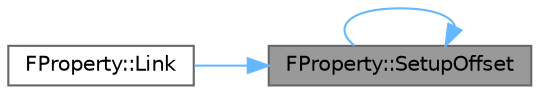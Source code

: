digraph "FProperty::SetupOffset"
{
 // INTERACTIVE_SVG=YES
 // LATEX_PDF_SIZE
  bgcolor="transparent";
  edge [fontname=Helvetica,fontsize=10,labelfontname=Helvetica,labelfontsize=10];
  node [fontname=Helvetica,fontsize=10,shape=box,height=0.2,width=0.4];
  rankdir="RL";
  Node1 [id="Node000001",label="FProperty::SetupOffset",height=0.2,width=0.4,color="gray40", fillcolor="grey60", style="filled", fontcolor="black",tooltip="Set the alignment offset for this property."];
  Node1 -> Node2 [id="edge1_Node000001_Node000002",dir="back",color="steelblue1",style="solid",tooltip=" "];
  Node2 [id="Node000002",label="FProperty::Link",height=0.2,width=0.4,color="grey40", fillcolor="white", style="filled",URL="$d9/dbc/classFProperty.html#a5589d979b069404ad50ce69d18668ca5",tooltip=" "];
  Node1 -> Node1 [id="edge2_Node000001_Node000001",dir="back",color="steelblue1",style="solid",tooltip=" "];
}
